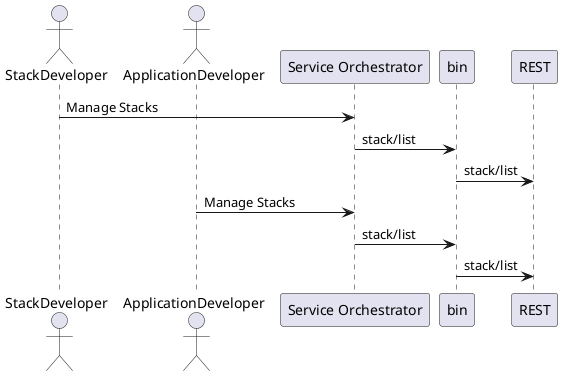 @startuml

actor "StackDeveloper" as stackdev

actor "ApplicationDeveloper" as applicationdeveloper




stackdev -> "Service Orchestrator": Manage Stacks
"Service Orchestrator" -> bin: stack/list
bin -> REST: stack/list

applicationdeveloper -> "Service Orchestrator": Manage Stacks
"Service Orchestrator" -> bin: stack/list
bin -> REST: stack/list


@enduml
